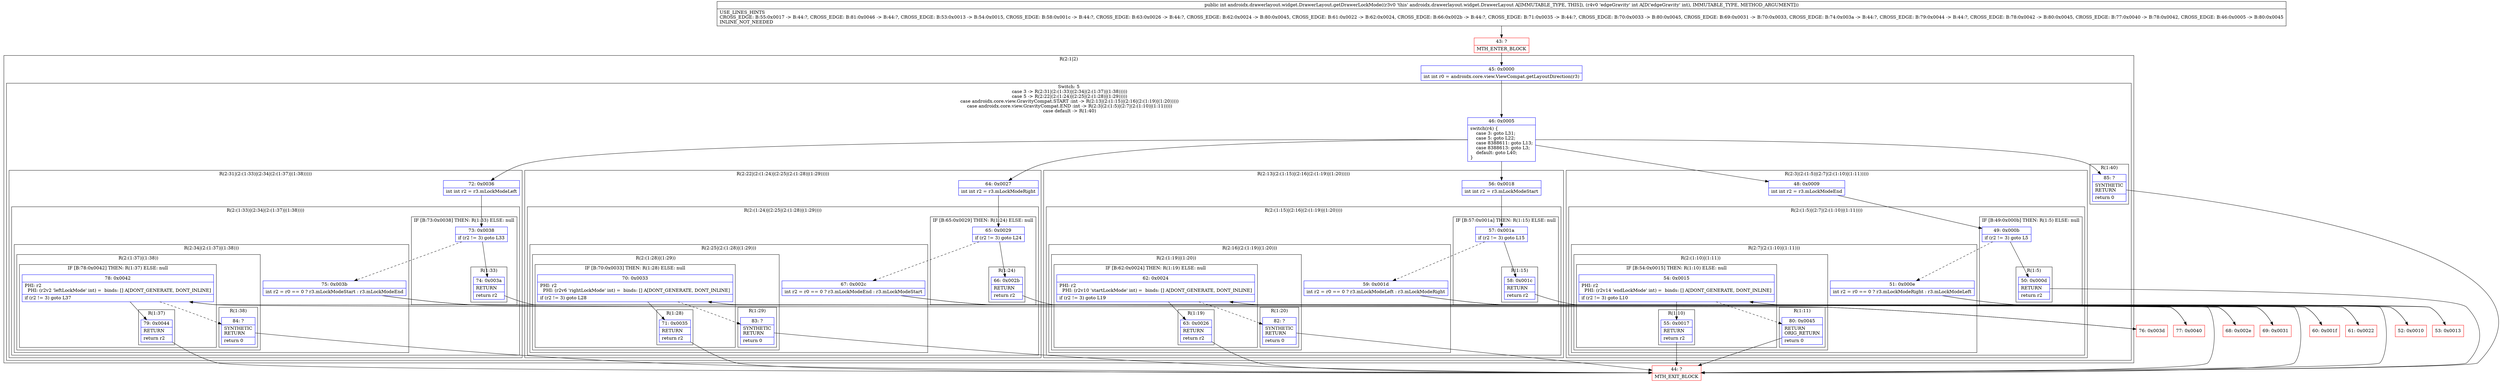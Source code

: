 digraph "CFG forandroidx.drawerlayout.widget.DrawerLayout.getDrawerLockMode(I)I" {
subgraph cluster_Region_255712304 {
label = "R(2:1|2)";
node [shape=record,color=blue];
Node_45 [shape=record,label="{45\:\ 0x0000|int int r0 = androidx.core.view.ViewCompat.getLayoutDirection(r3)\l}"];
subgraph cluster_SwitchRegion_1859640271 {
label = "Switch: 5
 case 3 -> R(2:31|(2:(1:33)|(2:34|(2:(1:37)|(1:38)))))
 case 5 -> R(2:22|(2:(1:24)|(2:25|(2:(1:28)|(1:29)))))
 case androidx.core.view.GravityCompat.START :int -> R(2:13|(2:(1:15)|(2:16|(2:(1:19)|(1:20)))))
 case androidx.core.view.GravityCompat.END :int -> R(2:3|(2:(1:5)|(2:7|(2:(1:10)|(1:11)))))
 case default -> R(1:40)";
node [shape=record,color=blue];
Node_46 [shape=record,label="{46\:\ 0x0005|switch(r4) \{\l    case 3: goto L31;\l    case 5: goto L22;\l    case 8388611: goto L13;\l    case 8388613: goto L3;\l    default: goto L40;\l\}\l}"];
subgraph cluster_Region_43356764 {
label = "R(2:31|(2:(1:33)|(2:34|(2:(1:37)|(1:38)))))";
node [shape=record,color=blue];
Node_72 [shape=record,label="{72\:\ 0x0036|int int r2 = r3.mLockModeLeft\l}"];
subgraph cluster_Region_2046368224 {
label = "R(2:(1:33)|(2:34|(2:(1:37)|(1:38))))";
node [shape=record,color=blue];
subgraph cluster_IfRegion_662945295 {
label = "IF [B:73:0x0038] THEN: R(1:33) ELSE: null";
node [shape=record,color=blue];
Node_73 [shape=record,label="{73\:\ 0x0038|if (r2 != 3) goto L33\l}"];
subgraph cluster_Region_1837357908 {
label = "R(1:33)";
node [shape=record,color=blue];
Node_74 [shape=record,label="{74\:\ 0x003a|RETURN\l|return r2\l}"];
}
}
subgraph cluster_Region_1295688596 {
label = "R(2:34|(2:(1:37)|(1:38)))";
node [shape=record,color=blue];
Node_75 [shape=record,label="{75\:\ 0x003b|int r2 = r0 == 0 ? r3.mLockModeStart : r3.mLockModeEnd\l}"];
subgraph cluster_Region_1152417962 {
label = "R(2:(1:37)|(1:38))";
node [shape=record,color=blue];
subgraph cluster_IfRegion_709598638 {
label = "IF [B:78:0x0042] THEN: R(1:37) ELSE: null";
node [shape=record,color=blue];
Node_78 [shape=record,label="{78\:\ 0x0042|PHI: r2 \l  PHI: (r2v2 'leftLockMode' int) =  binds: [] A[DONT_GENERATE, DONT_INLINE]\l|if (r2 != 3) goto L37\l}"];
subgraph cluster_Region_73592265 {
label = "R(1:37)";
node [shape=record,color=blue];
Node_79 [shape=record,label="{79\:\ 0x0044|RETURN\l|return r2\l}"];
}
}
subgraph cluster_Region_33126108 {
label = "R(1:38)";
node [shape=record,color=blue];
Node_84 [shape=record,label="{84\:\ ?|SYNTHETIC\lRETURN\l|return 0\l}"];
}
}
}
}
}
subgraph cluster_Region_1043028108 {
label = "R(2:22|(2:(1:24)|(2:25|(2:(1:28)|(1:29)))))";
node [shape=record,color=blue];
Node_64 [shape=record,label="{64\:\ 0x0027|int int r2 = r3.mLockModeRight\l}"];
subgraph cluster_Region_1361104015 {
label = "R(2:(1:24)|(2:25|(2:(1:28)|(1:29))))";
node [shape=record,color=blue];
subgraph cluster_IfRegion_1291943270 {
label = "IF [B:65:0x0029] THEN: R(1:24) ELSE: null";
node [shape=record,color=blue];
Node_65 [shape=record,label="{65\:\ 0x0029|if (r2 != 3) goto L24\l}"];
subgraph cluster_Region_1003569029 {
label = "R(1:24)";
node [shape=record,color=blue];
Node_66 [shape=record,label="{66\:\ 0x002b|RETURN\l|return r2\l}"];
}
}
subgraph cluster_Region_1515192206 {
label = "R(2:25|(2:(1:28)|(1:29)))";
node [shape=record,color=blue];
Node_67 [shape=record,label="{67\:\ 0x002c|int r2 = r0 == 0 ? r3.mLockModeEnd : r3.mLockModeStart\l}"];
subgraph cluster_Region_1613228370 {
label = "R(2:(1:28)|(1:29))";
node [shape=record,color=blue];
subgraph cluster_IfRegion_684626323 {
label = "IF [B:70:0x0033] THEN: R(1:28) ELSE: null";
node [shape=record,color=blue];
Node_70 [shape=record,label="{70\:\ 0x0033|PHI: r2 \l  PHI: (r2v6 'rightLockMode' int) =  binds: [] A[DONT_GENERATE, DONT_INLINE]\l|if (r2 != 3) goto L28\l}"];
subgraph cluster_Region_1279607614 {
label = "R(1:28)";
node [shape=record,color=blue];
Node_71 [shape=record,label="{71\:\ 0x0035|RETURN\l|return r2\l}"];
}
}
subgraph cluster_Region_542277676 {
label = "R(1:29)";
node [shape=record,color=blue];
Node_83 [shape=record,label="{83\:\ ?|SYNTHETIC\lRETURN\l|return 0\l}"];
}
}
}
}
}
subgraph cluster_Region_183102877 {
label = "R(2:13|(2:(1:15)|(2:16|(2:(1:19)|(1:20)))))";
node [shape=record,color=blue];
Node_56 [shape=record,label="{56\:\ 0x0018|int int r2 = r3.mLockModeStart\l}"];
subgraph cluster_Region_1784106348 {
label = "R(2:(1:15)|(2:16|(2:(1:19)|(1:20))))";
node [shape=record,color=blue];
subgraph cluster_IfRegion_947312210 {
label = "IF [B:57:0x001a] THEN: R(1:15) ELSE: null";
node [shape=record,color=blue];
Node_57 [shape=record,label="{57\:\ 0x001a|if (r2 != 3) goto L15\l}"];
subgraph cluster_Region_1684572870 {
label = "R(1:15)";
node [shape=record,color=blue];
Node_58 [shape=record,label="{58\:\ 0x001c|RETURN\l|return r2\l}"];
}
}
subgraph cluster_Region_2065050496 {
label = "R(2:16|(2:(1:19)|(1:20)))";
node [shape=record,color=blue];
Node_59 [shape=record,label="{59\:\ 0x001d|int r2 = r0 == 0 ? r3.mLockModeLeft : r3.mLockModeRight\l}"];
subgraph cluster_Region_1027907613 {
label = "R(2:(1:19)|(1:20))";
node [shape=record,color=blue];
subgraph cluster_IfRegion_38959558 {
label = "IF [B:62:0x0024] THEN: R(1:19) ELSE: null";
node [shape=record,color=blue];
Node_62 [shape=record,label="{62\:\ 0x0024|PHI: r2 \l  PHI: (r2v10 'startLockMode' int) =  binds: [] A[DONT_GENERATE, DONT_INLINE]\l|if (r2 != 3) goto L19\l}"];
subgraph cluster_Region_1200810260 {
label = "R(1:19)";
node [shape=record,color=blue];
Node_63 [shape=record,label="{63\:\ 0x0026|RETURN\l|return r2\l}"];
}
}
subgraph cluster_Region_1651942302 {
label = "R(1:20)";
node [shape=record,color=blue];
Node_82 [shape=record,label="{82\:\ ?|SYNTHETIC\lRETURN\l|return 0\l}"];
}
}
}
}
}
subgraph cluster_Region_1230533618 {
label = "R(2:3|(2:(1:5)|(2:7|(2:(1:10)|(1:11)))))";
node [shape=record,color=blue];
Node_48 [shape=record,label="{48\:\ 0x0009|int int r2 = r3.mLockModeEnd\l}"];
subgraph cluster_Region_1443957788 {
label = "R(2:(1:5)|(2:7|(2:(1:10)|(1:11))))";
node [shape=record,color=blue];
subgraph cluster_IfRegion_1774644901 {
label = "IF [B:49:0x000b] THEN: R(1:5) ELSE: null";
node [shape=record,color=blue];
Node_49 [shape=record,label="{49\:\ 0x000b|if (r2 != 3) goto L5\l}"];
subgraph cluster_Region_2018194962 {
label = "R(1:5)";
node [shape=record,color=blue];
Node_50 [shape=record,label="{50\:\ 0x000d|RETURN\l|return r2\l}"];
}
}
subgraph cluster_Region_439071886 {
label = "R(2:7|(2:(1:10)|(1:11)))";
node [shape=record,color=blue];
Node_51 [shape=record,label="{51\:\ 0x000e|int r2 = r0 == 0 ? r3.mLockModeRight : r3.mLockModeLeft\l}"];
subgraph cluster_Region_108857247 {
label = "R(2:(1:10)|(1:11))";
node [shape=record,color=blue];
subgraph cluster_IfRegion_683780678 {
label = "IF [B:54:0x0015] THEN: R(1:10) ELSE: null";
node [shape=record,color=blue];
Node_54 [shape=record,label="{54\:\ 0x0015|PHI: r2 \l  PHI: (r2v14 'endLockMode' int) =  binds: [] A[DONT_GENERATE, DONT_INLINE]\l|if (r2 != 3) goto L10\l}"];
subgraph cluster_Region_571247439 {
label = "R(1:10)";
node [shape=record,color=blue];
Node_55 [shape=record,label="{55\:\ 0x0017|RETURN\l|return r2\l}"];
}
}
subgraph cluster_Region_513874693 {
label = "R(1:11)";
node [shape=record,color=blue];
Node_80 [shape=record,label="{80\:\ 0x0045|RETURN\lORIG_RETURN\l|return 0\l}"];
}
}
}
}
}
subgraph cluster_Region_1234968860 {
label = "R(1:40)";
node [shape=record,color=blue];
Node_85 [shape=record,label="{85\:\ ?|SYNTHETIC\lRETURN\l|return 0\l}"];
}
}
}
Node_43 [shape=record,color=red,label="{43\:\ ?|MTH_ENTER_BLOCK\l}"];
Node_44 [shape=record,color=red,label="{44\:\ ?|MTH_EXIT_BLOCK\l}"];
Node_52 [shape=record,color=red,label="{52\:\ 0x0010}"];
Node_53 [shape=record,color=red,label="{53\:\ 0x0013}"];
Node_60 [shape=record,color=red,label="{60\:\ 0x001f}"];
Node_61 [shape=record,color=red,label="{61\:\ 0x0022}"];
Node_68 [shape=record,color=red,label="{68\:\ 0x002e}"];
Node_69 [shape=record,color=red,label="{69\:\ 0x0031}"];
Node_76 [shape=record,color=red,label="{76\:\ 0x003d}"];
Node_77 [shape=record,color=red,label="{77\:\ 0x0040}"];
MethodNode[shape=record,label="{public int androidx.drawerlayout.widget.DrawerLayout.getDrawerLockMode((r3v0 'this' androidx.drawerlayout.widget.DrawerLayout A[IMMUTABLE_TYPE, THIS]), (r4v0 'edgeGravity' int A[D('edgeGravity' int), IMMUTABLE_TYPE, METHOD_ARGUMENT]))  | USE_LINES_HINTS\lCROSS_EDGE: B:55:0x0017 \-\> B:44:?, CROSS_EDGE: B:81:0x0046 \-\> B:44:?, CROSS_EDGE: B:53:0x0013 \-\> B:54:0x0015, CROSS_EDGE: B:58:0x001c \-\> B:44:?, CROSS_EDGE: B:63:0x0026 \-\> B:44:?, CROSS_EDGE: B:62:0x0024 \-\> B:80:0x0045, CROSS_EDGE: B:61:0x0022 \-\> B:62:0x0024, CROSS_EDGE: B:66:0x002b \-\> B:44:?, CROSS_EDGE: B:71:0x0035 \-\> B:44:?, CROSS_EDGE: B:70:0x0033 \-\> B:80:0x0045, CROSS_EDGE: B:69:0x0031 \-\> B:70:0x0033, CROSS_EDGE: B:74:0x003a \-\> B:44:?, CROSS_EDGE: B:79:0x0044 \-\> B:44:?, CROSS_EDGE: B:78:0x0042 \-\> B:80:0x0045, CROSS_EDGE: B:77:0x0040 \-\> B:78:0x0042, CROSS_EDGE: B:46:0x0005 \-\> B:80:0x0045\lINLINE_NOT_NEEDED\l}"];
MethodNode -> Node_43;Node_45 -> Node_46;
Node_46 -> Node_48;
Node_46 -> Node_56;
Node_46 -> Node_64;
Node_46 -> Node_72;
Node_46 -> Node_85;
Node_72 -> Node_73;
Node_73 -> Node_74;
Node_73 -> Node_75[style=dashed];
Node_74 -> Node_44;
Node_75 -> Node_76;
Node_75 -> Node_77;
Node_78 -> Node_79;
Node_78 -> Node_84[style=dashed];
Node_79 -> Node_44;
Node_84 -> Node_44;
Node_64 -> Node_65;
Node_65 -> Node_66;
Node_65 -> Node_67[style=dashed];
Node_66 -> Node_44;
Node_67 -> Node_68;
Node_67 -> Node_69;
Node_70 -> Node_71;
Node_70 -> Node_83[style=dashed];
Node_71 -> Node_44;
Node_83 -> Node_44;
Node_56 -> Node_57;
Node_57 -> Node_58;
Node_57 -> Node_59[style=dashed];
Node_58 -> Node_44;
Node_59 -> Node_60;
Node_59 -> Node_61;
Node_62 -> Node_63;
Node_62 -> Node_82[style=dashed];
Node_63 -> Node_44;
Node_82 -> Node_44;
Node_48 -> Node_49;
Node_49 -> Node_50;
Node_49 -> Node_51[style=dashed];
Node_50 -> Node_44;
Node_51 -> Node_52;
Node_51 -> Node_53;
Node_54 -> Node_55;
Node_54 -> Node_80[style=dashed];
Node_55 -> Node_44;
Node_80 -> Node_44;
Node_85 -> Node_44;
Node_43 -> Node_45;
Node_52 -> Node_54;
Node_53 -> Node_54;
Node_60 -> Node_62;
Node_61 -> Node_62;
Node_68 -> Node_70;
Node_69 -> Node_70;
Node_76 -> Node_78;
Node_77 -> Node_78;
}

